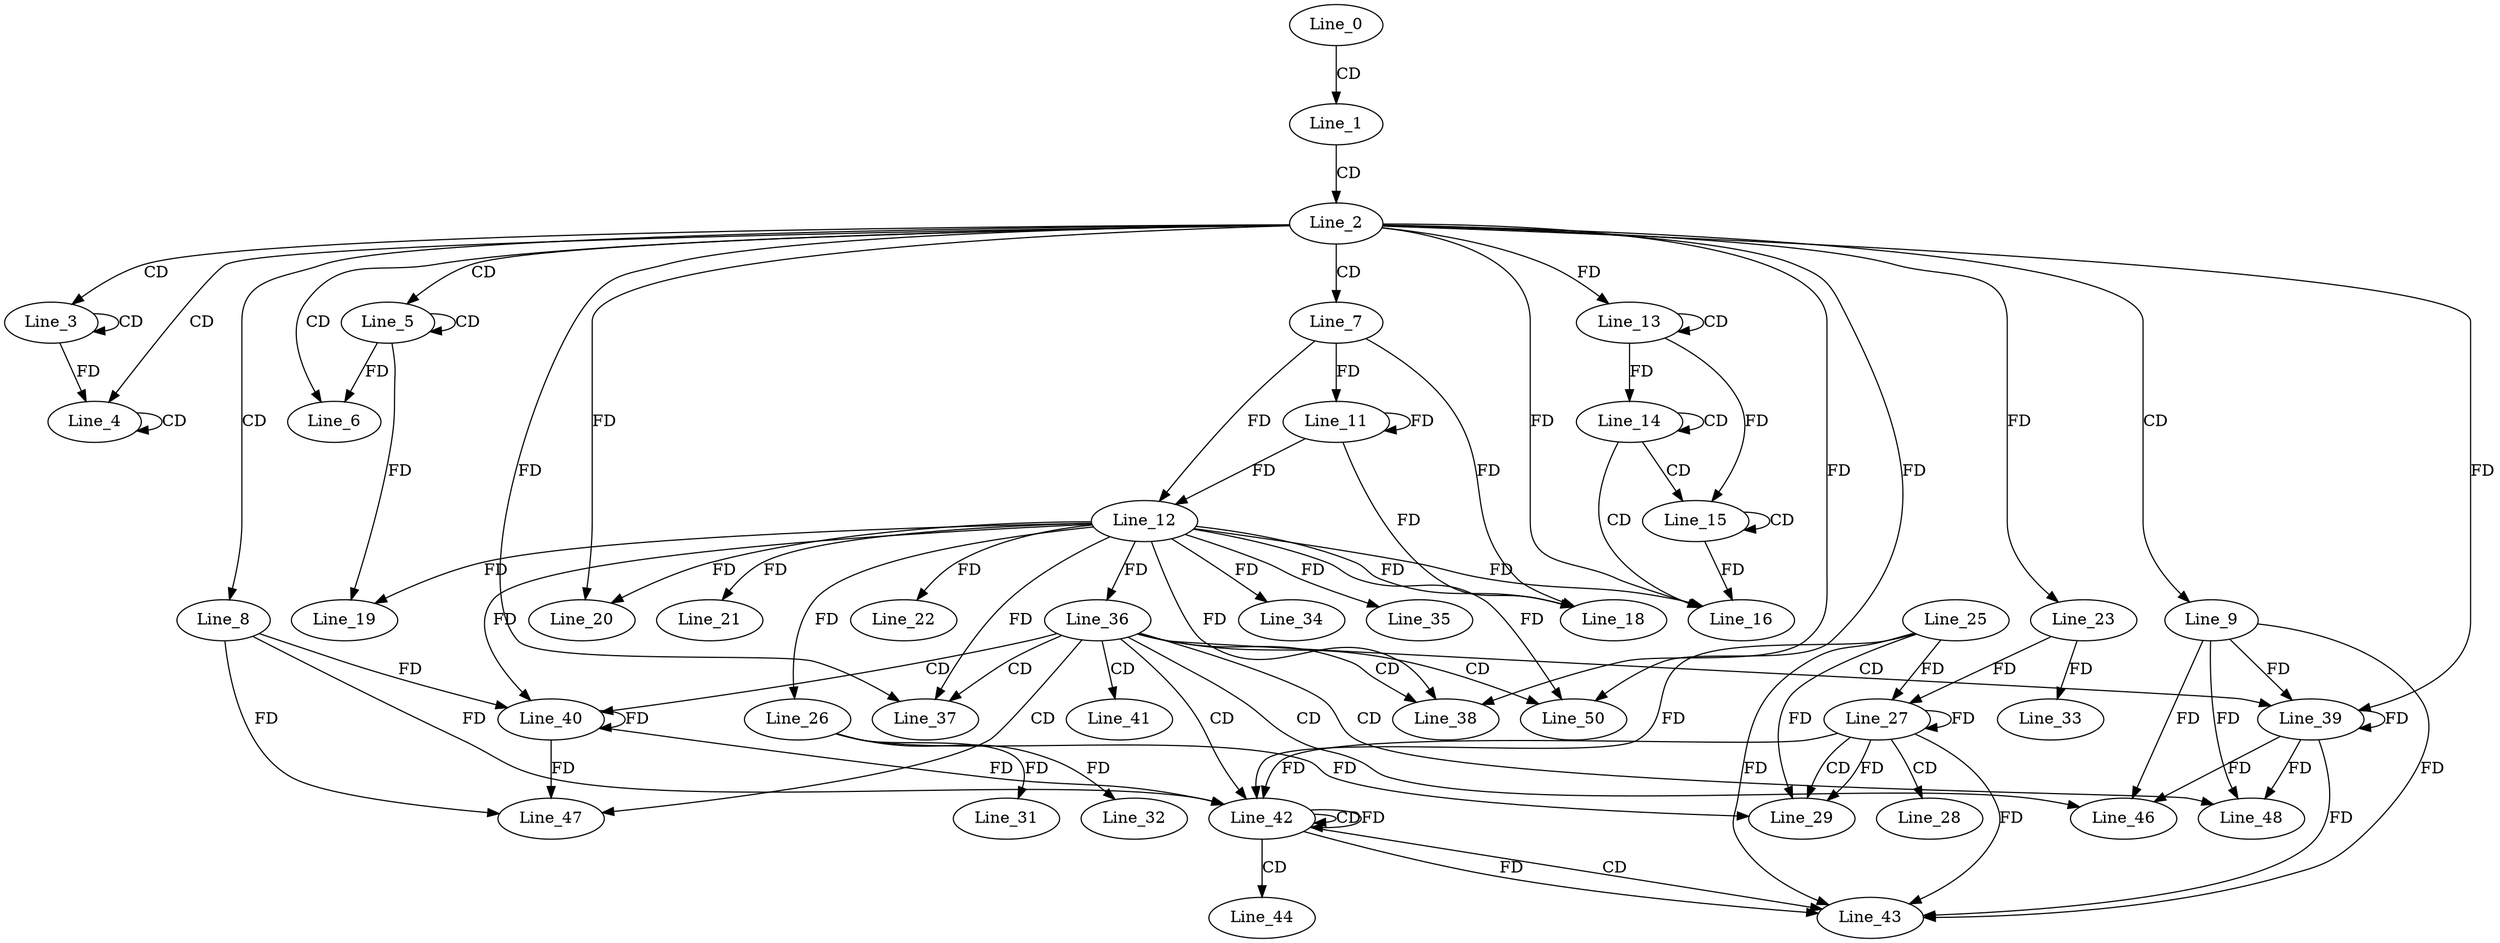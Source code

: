 digraph G {
  Line_0;
  Line_1;
  Line_2;
  Line_3;
  Line_3;
  Line_4;
  Line_4;
  Line_5;
  Line_5;
  Line_6;
  Line_7;
  Line_8;
  Line_9;
  Line_11;
  Line_12;
  Line_13;
  Line_13;
  Line_14;
  Line_14;
  Line_15;
  Line_15;
  Line_15;
  Line_16;
  Line_12;
  Line_16;
  Line_18;
  Line_18;
  Line_19;
  Line_20;
  Line_21;
  Line_22;
  Line_23;
  Line_26;
  Line_27;
  Line_25;
  Line_27;
  Line_23;
  Line_27;
  Line_28;
  Line_29;
  Line_26;
  Line_31;
  Line_32;
  Line_33;
  Line_34;
  Line_35;
  Line_36;
  Line_36;
  Line_37;
  Line_37;
  Line_38;
  Line_38;
  Line_39;
  Line_39;
  Line_40;
  Line_40;
  Line_41;
  Line_42;
  Line_42;
  Line_42;
  Line_43;
  Line_44;
  Line_46;
  Line_47;
  Line_48;
  Line_50;
  Line_50;
  Line_50;
  Line_0 -> Line_1 [ label="CD" ];
  Line_1 -> Line_2 [ label="CD" ];
  Line_2 -> Line_3 [ label="CD" ];
  Line_3 -> Line_3 [ label="CD" ];
  Line_2 -> Line_4 [ label="CD" ];
  Line_4 -> Line_4 [ label="CD" ];
  Line_3 -> Line_4 [ label="FD" ];
  Line_2 -> Line_5 [ label="CD" ];
  Line_5 -> Line_5 [ label="CD" ];
  Line_2 -> Line_6 [ label="CD" ];
  Line_5 -> Line_6 [ label="FD" ];
  Line_2 -> Line_7 [ label="CD" ];
  Line_2 -> Line_8 [ label="CD" ];
  Line_2 -> Line_9 [ label="CD" ];
  Line_7 -> Line_11 [ label="FD" ];
  Line_11 -> Line_11 [ label="FD" ];
  Line_7 -> Line_12 [ label="FD" ];
  Line_11 -> Line_12 [ label="FD" ];
  Line_13 -> Line_13 [ label="CD" ];
  Line_2 -> Line_13 [ label="FD" ];
  Line_14 -> Line_14 [ label="CD" ];
  Line_13 -> Line_14 [ label="FD" ];
  Line_14 -> Line_15 [ label="CD" ];
  Line_15 -> Line_15 [ label="CD" ];
  Line_13 -> Line_15 [ label="FD" ];
  Line_14 -> Line_16 [ label="CD" ];
  Line_12 -> Line_16 [ label="FD" ];
  Line_15 -> Line_16 [ label="FD" ];
  Line_2 -> Line_16 [ label="FD" ];
  Line_12 -> Line_18 [ label="FD" ];
  Line_7 -> Line_18 [ label="FD" ];
  Line_11 -> Line_18 [ label="FD" ];
  Line_12 -> Line_19 [ label="FD" ];
  Line_5 -> Line_19 [ label="FD" ];
  Line_12 -> Line_20 [ label="FD" ];
  Line_2 -> Line_20 [ label="FD" ];
  Line_12 -> Line_21 [ label="FD" ];
  Line_12 -> Line_22 [ label="FD" ];
  Line_2 -> Line_23 [ label="FD" ];
  Line_12 -> Line_26 [ label="FD" ];
  Line_27 -> Line_27 [ label="FD" ];
  Line_25 -> Line_27 [ label="FD" ];
  Line_23 -> Line_27 [ label="FD" ];
  Line_27 -> Line_28 [ label="CD" ];
  Line_27 -> Line_29 [ label="CD" ];
  Line_26 -> Line_29 [ label="FD" ];
  Line_27 -> Line_29 [ label="FD" ];
  Line_25 -> Line_29 [ label="FD" ];
  Line_26 -> Line_31 [ label="FD" ];
  Line_26 -> Line_32 [ label="FD" ];
  Line_23 -> Line_33 [ label="FD" ];
  Line_12 -> Line_34 [ label="FD" ];
  Line_12 -> Line_35 [ label="FD" ];
  Line_12 -> Line_36 [ label="FD" ];
  Line_36 -> Line_37 [ label="CD" ];
  Line_2 -> Line_37 [ label="FD" ];
  Line_12 -> Line_37 [ label="FD" ];
  Line_36 -> Line_38 [ label="CD" ];
  Line_2 -> Line_38 [ label="FD" ];
  Line_12 -> Line_38 [ label="FD" ];
  Line_36 -> Line_39 [ label="CD" ];
  Line_9 -> Line_39 [ label="FD" ];
  Line_39 -> Line_39 [ label="FD" ];
  Line_2 -> Line_39 [ label="FD" ];
  Line_36 -> Line_40 [ label="CD" ];
  Line_8 -> Line_40 [ label="FD" ];
  Line_40 -> Line_40 [ label="FD" ];
  Line_12 -> Line_40 [ label="FD" ];
  Line_36 -> Line_41 [ label="CD" ];
  Line_36 -> Line_42 [ label="CD" ];
  Line_42 -> Line_42 [ label="CD" ];
  Line_42 -> Line_42 [ label="FD" ];
  Line_27 -> Line_42 [ label="FD" ];
  Line_25 -> Line_42 [ label="FD" ];
  Line_8 -> Line_42 [ label="FD" ];
  Line_40 -> Line_42 [ label="FD" ];
  Line_42 -> Line_43 [ label="CD" ];
  Line_9 -> Line_43 [ label="FD" ];
  Line_39 -> Line_43 [ label="FD" ];
  Line_42 -> Line_43 [ label="FD" ];
  Line_27 -> Line_43 [ label="FD" ];
  Line_25 -> Line_43 [ label="FD" ];
  Line_42 -> Line_44 [ label="CD" ];
  Line_36 -> Line_46 [ label="CD" ];
  Line_9 -> Line_46 [ label="FD" ];
  Line_39 -> Line_46 [ label="FD" ];
  Line_36 -> Line_47 [ label="CD" ];
  Line_8 -> Line_47 [ label="FD" ];
  Line_40 -> Line_47 [ label="FD" ];
  Line_36 -> Line_48 [ label="CD" ];
  Line_9 -> Line_48 [ label="FD" ];
  Line_39 -> Line_48 [ label="FD" ];
  Line_36 -> Line_50 [ label="CD" ];
  Line_2 -> Line_50 [ label="FD" ];
  Line_12 -> Line_50 [ label="FD" ];
}
